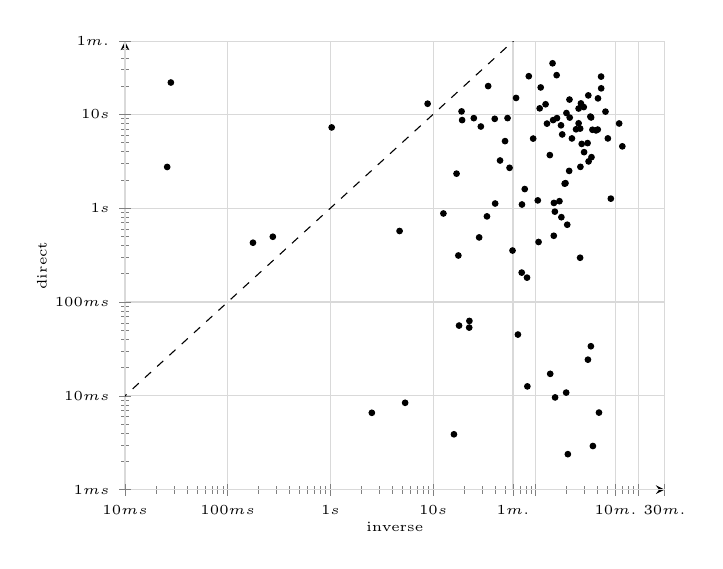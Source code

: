 \begin{tikzpicture}
\begin{axis}[
	font = \tiny,
	axis lines = left,
	axis lines = left,
	grid = major,
	grid style = {draw=gray!30},
	xmode = log,
	ymode = log,
	ymin = 1,
	ymax = 60000,
	xmin = 10,
	xmax = 1800000,
	xlabel = {inverse},
	ylabel = {direct},
	label shift = {-6pt},
	% log ticks with fixed point,
	xtick = {0.1, 1, 10, 100, 1000, 10000, 100000, 1000000, 10000000},
	ytick = {0.1, 1, 10, 100, 1000, 10000, 100000, 1000000, 10000000},
	xticklabels = \empty,
	yticklabels = \empty,
	extra x ticks = {0.1, 1, 10, 100, 1000, 10000, 60000, 600000, 1800000, 3600000},
	extra x tick labels = {$100 {\mu}s$, $1 ms$, $10 ms$, $100 ms$, $1 s$, $10 s$, $1 m.$, $10 m.$, $30 m.$, $1 h$},
	extra y ticks = {0.1, 1, 10, 100, 1000, 10000, 60000, 600000, 1800000, 3600000},
	extra y tick labels = {$100 {\mu}s$, $1 ms$, $10 ms$, $100 ms$, $1 s$, $10 s$, $1 m.$, $10 m.$, $30 m.$, $1 h$},
]
	\addplot [only marks, mark size=1pt] coordinates {
		(356306.604, 6852.430)
		(212988.757, 14376.804)
		(477637.191, 10691.389)
		(85574.452, 25503.047)
		(78140.264, 1599.351)
		(261467.480, 8028.598)
		(322242.452, 24.294)
		(199068.248, 10330.612)
		(28107.158, 488.199)
		(39859.977, 8959.259)
		(293537.988, 11960.407)
		(17914.792, 56.090)
		(145723.694, 35006.077)
		(50235.524, 5185.400)
		(1029.520, 7257.155)
		(27.963, 21843.171)
		(194918.169, 1847.382)
		(8849.678, 12987.899)
		(275261.227, 13088.334)
		(319863.803, 4940.268)
		(137150.428, 3680.608)
		(214140.491, 9243.094)
		(177640.015, 801.797)
		(432766.002, 25266.357)
		(149796.148, 508.258)
		(280239.359, 4840.968)
		(176096.672, 7644.854)
		(191171.098, 1825.057)
		(153494.203, 919.245)
		(25.741, 2750.664)
		(324980.792, 15927.582)
		(104662.590, 1210.633)
		(346174.324, 9270.444)
		(34396.576, 20007.622)
		(24938.237, 9111.708)
		(176.260, 428.567)
		(128642.141, 7971.255)
		(147545.741, 8684.677)
		(106501.364, 436.357)
		(348903.301, 3497.990)
		(386271.444, 6745.294)
		(503644.255, 5542.877)
		(270355.943, 296.393)
		(433817.526, 18942.462)
		(696959.448, 4562.093)
		(19183.993, 8686.928)
		(159737.967, 26173.790)
		(12608.062, 878.163)
		(224986.442, 5538.878)
		(94364.122, 5519.698)
		(275.140, 496.328)
		(109221.921, 11589.606)
		(246762.561, 6932.827)
		(648835.906, 7993.947)
		(270676.580, 7054.019)
		(44899.706, 3223.538)
		(82850.391, 12.612)
		(55557.994, 2692.744)
		(181045.480, 6110.547)
		(17629.958, 313.207)
		(138264.103, 17.163)
		(202557.023, 666.431)
		(15974.162, 3.892)
		(401366.791, 6882.794)
		(205372.667, 2.390)
		(261422.271, 11537.348)
		(340245.047, 9466.373)
		(272178.709, 2757.876)
		(22580.115, 62.881)
		(211506.036, 2497.131)
		(344250.401, 33.777)
		(160927.106, 9118.117)
		(40231.749, 1121.506)
		(5344.905, 8.430)
		(82206.204, 181.936)
		(73424.714, 1094.707)
		(22491.280, 53.403)
		(67028.060, 44.997)
		(29193.969, 7420.981)
		(360145.905, 2.919)
		(64338.644, 14960.447)
		(154298.581, 9.620)
		(4720.879, 571.416)
		(538383.409, 1264.297)
		(403609.227, 14810.110)
		(197850.301, 10.826)
		(150252.441, 1137.317)
		(72990.556, 205.781)
		(111735.305, 19364.489)
		(59416.453, 353.700)
		(33478.006, 817.935)
		(53124.526, 9121.674)
		(412773.813, 6.631)
		(170104.807, 1187.304)
		(295574.175, 3955.964)
		(2533.467, 6.595)
		(16930.235, 2334.885)
		(326984.369, 3151.591)
		(124677.886, 12808.519)
		(18951.317, 10750.775)
	};
	\addplot+ [mark=none, black, dashed, domain=1:1800000] {x};
\end{axis}
\end{tikzpicture}
